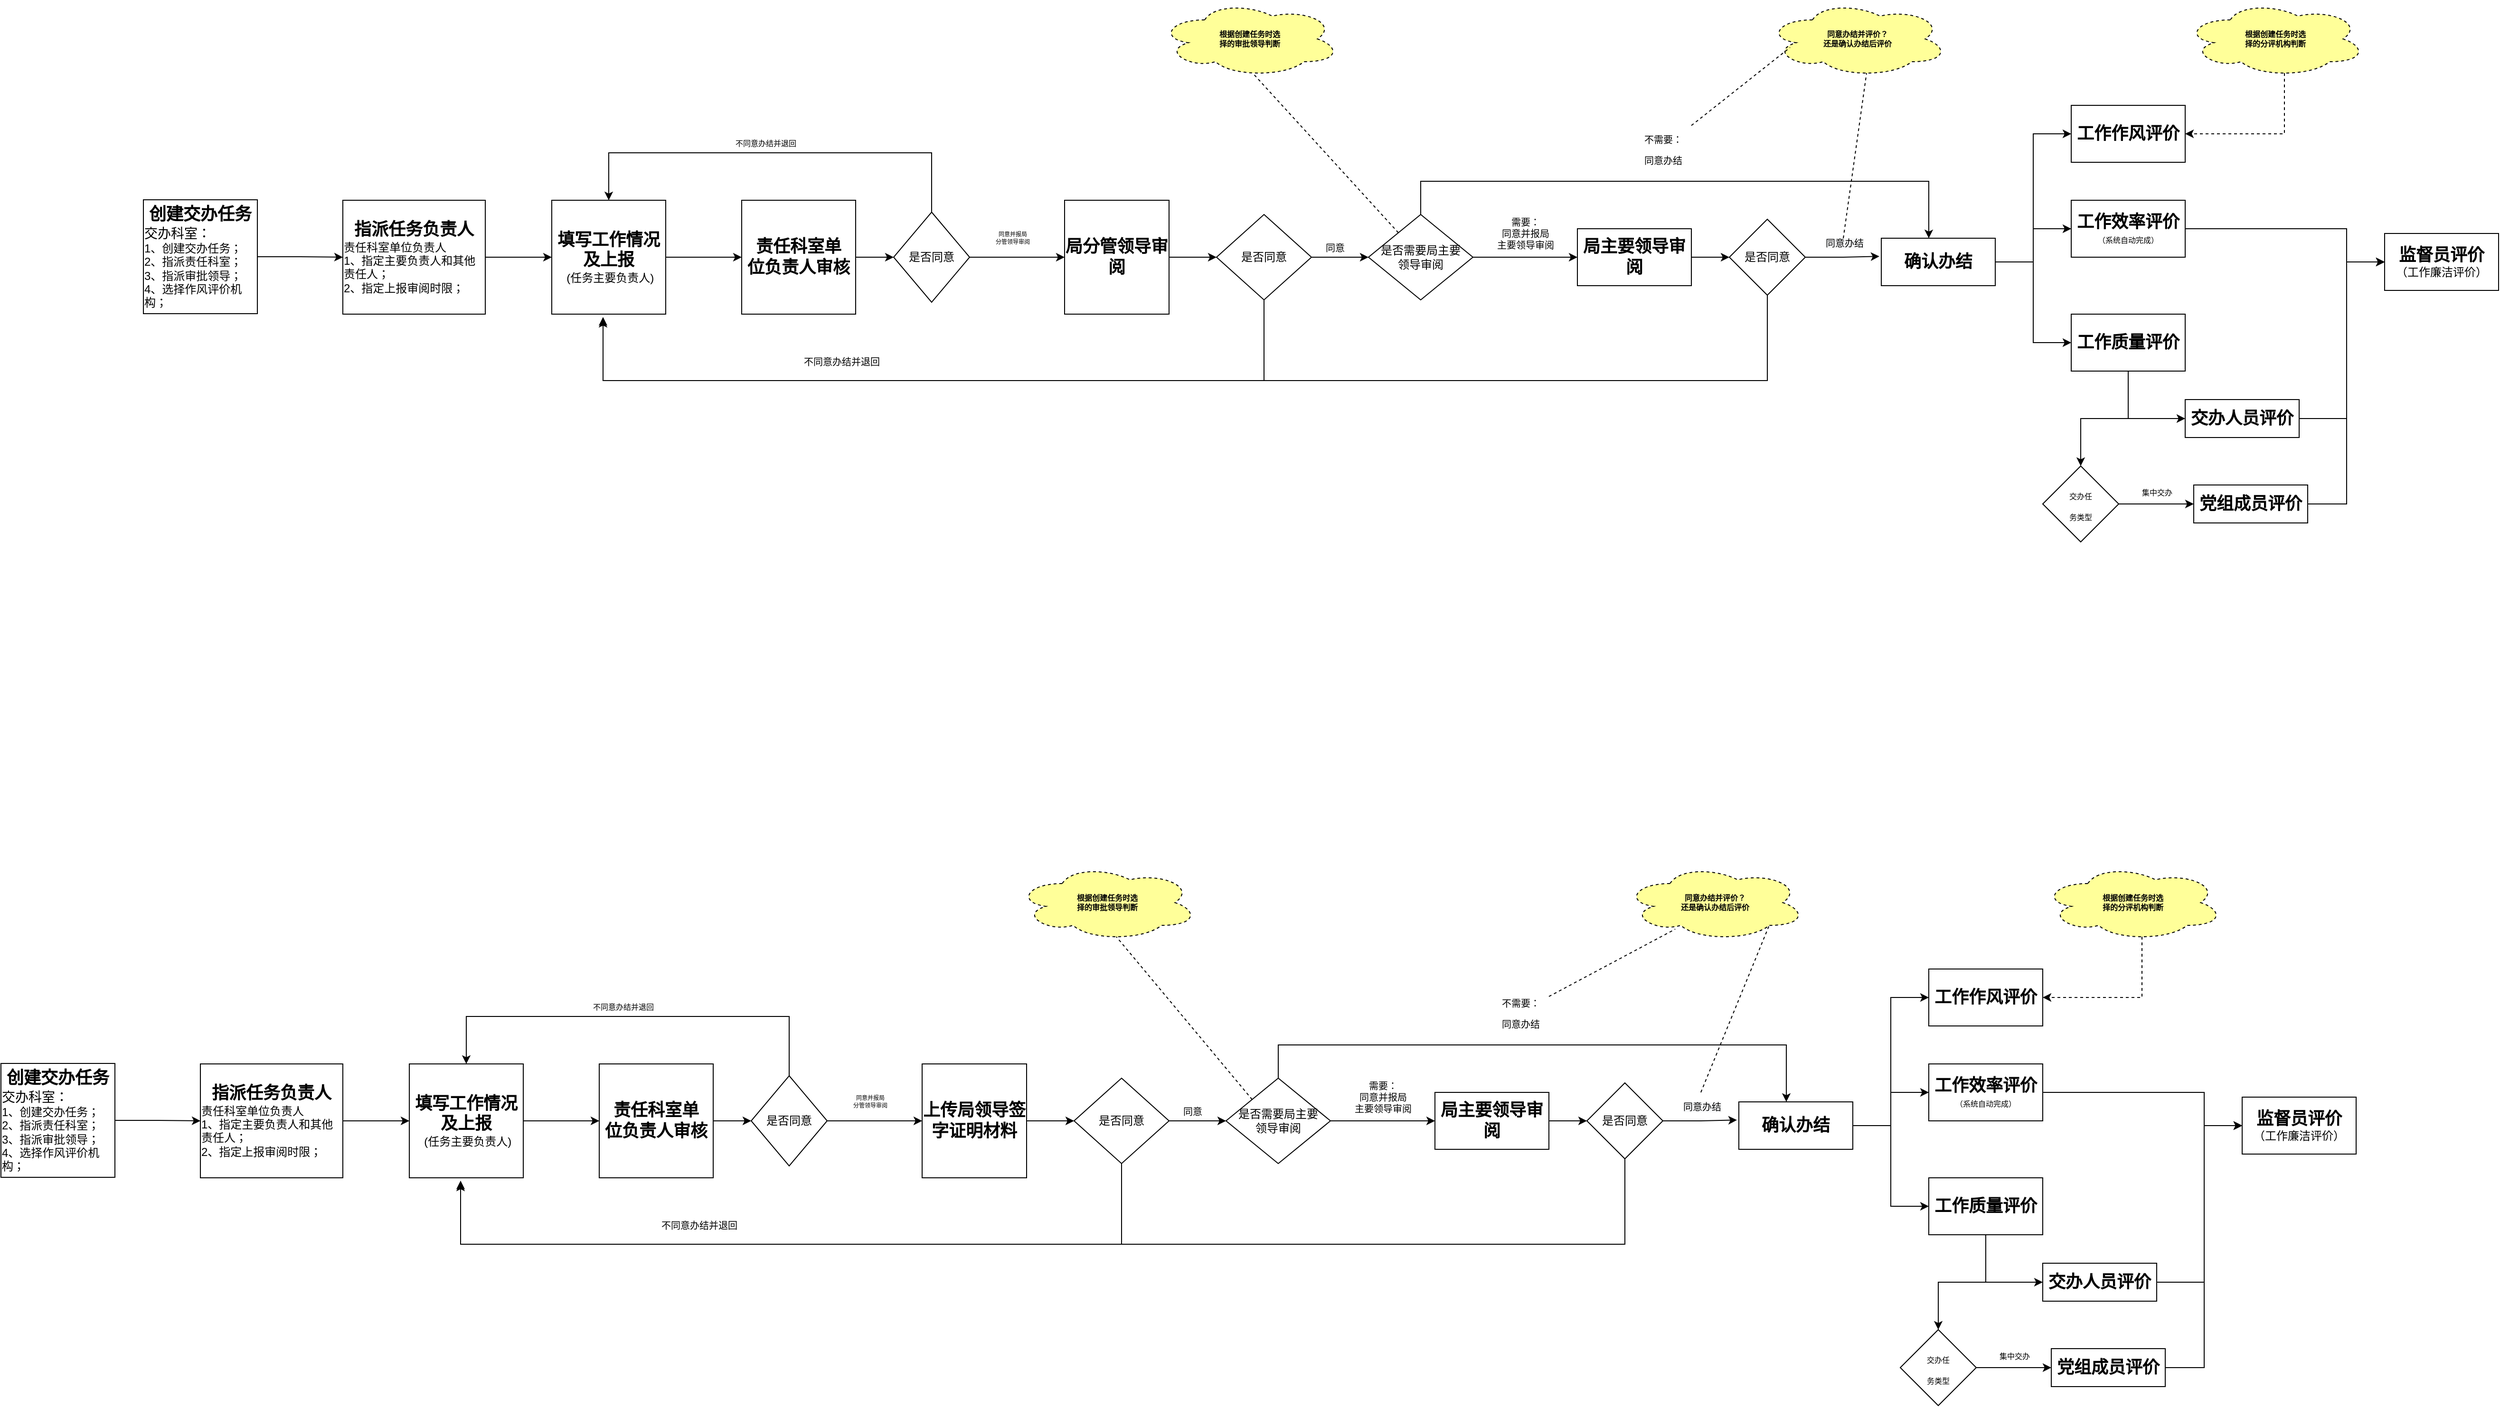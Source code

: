 <mxfile version="16.2.4" type="github">
  <diagram id="zva_Izvk_Pw7jRFiOZ6U" name="第 1 页">
    <mxGraphModel dx="2249" dy="794" grid="1" gridSize="10" guides="1" tooltips="1" connect="1" arrows="1" fold="1" page="1" pageScale="1" pageWidth="827" pageHeight="1169" math="0" shadow="0">
      <root>
        <mxCell id="0" />
        <mxCell id="1" parent="0" />
        <mxCell id="wEzHK_rQ6-qJ8AS3pq5E-3" value="" style="edgeStyle=orthogonalEdgeStyle;rounded=0;orthogonalLoop=1;jettySize=auto;html=1;" edge="1" parent="1" source="wEzHK_rQ6-qJ8AS3pq5E-1" target="wEzHK_rQ6-qJ8AS3pq5E-2">
          <mxGeometry relative="1" as="geometry" />
        </mxCell>
        <mxCell id="wEzHK_rQ6-qJ8AS3pq5E-1" value="&lt;span style=&quot;text-align: left&quot;&gt;&lt;b&gt;&lt;font style=&quot;font-size: 18px&quot;&gt;创建交办任务&lt;/font&gt;&lt;/b&gt;&lt;br&gt;&lt;div style=&quot;text-align: left&quot;&gt;&lt;span style=&quot;font-size: 14px ; text-align: center&quot;&gt;交办科室：&lt;/span&gt;&lt;/div&gt;&lt;/span&gt;&lt;div style=&quot;text-align: left&quot;&gt;&lt;span&gt;1、创建交办任务；&lt;/span&gt;&lt;/div&gt;&lt;div style=&quot;text-align: left&quot;&gt;&lt;span&gt;2、指派责任科室；&lt;/span&gt;&lt;/div&gt;&lt;div style=&quot;text-align: left&quot;&gt;&lt;span&gt;3、指派审批领导；&lt;/span&gt;&lt;/div&gt;&lt;div style=&quot;text-align: left&quot;&gt;&lt;span&gt;4、选择作风评价机构；&lt;/span&gt;&lt;/div&gt;" style="rounded=0;whiteSpace=wrap;html=1;" vertex="1" parent="1">
          <mxGeometry x="-90" y="279.5" width="120" height="120" as="geometry" />
        </mxCell>
        <mxCell id="wEzHK_rQ6-qJ8AS3pq5E-7" value="" style="edgeStyle=orthogonalEdgeStyle;rounded=0;orthogonalLoop=1;jettySize=auto;html=1;fontSize=14;" edge="1" parent="1" source="wEzHK_rQ6-qJ8AS3pq5E-2" target="wEzHK_rQ6-qJ8AS3pq5E-6">
          <mxGeometry relative="1" as="geometry" />
        </mxCell>
        <mxCell id="wEzHK_rQ6-qJ8AS3pq5E-2" value="&lt;b&gt;&lt;font style=&quot;font-size: 18px&quot;&gt;指派任务负责人&lt;/font&gt;&lt;/b&gt;&lt;br&gt;&lt;div style=&quot;text-align: left&quot;&gt;责任科室单位负责人&lt;/div&gt;&lt;div style=&quot;text-align: left&quot;&gt;&lt;span&gt;1、指定主要负责人和其他责任人；&lt;/span&gt;&lt;/div&gt;&lt;div style=&quot;text-align: left&quot;&gt;&lt;span&gt;2、指定上报审阅时限；&lt;/span&gt;&lt;/div&gt;" style="rounded=0;whiteSpace=wrap;html=1;" vertex="1" parent="1">
          <mxGeometry x="120" y="280" width="150" height="120" as="geometry" />
        </mxCell>
        <mxCell id="wEzHK_rQ6-qJ8AS3pq5E-86" value="" style="edgeStyle=orthogonalEdgeStyle;rounded=0;orthogonalLoop=1;jettySize=auto;html=1;fontSize=18;" edge="1" parent="1" source="wEzHK_rQ6-qJ8AS3pq5E-6" target="wEzHK_rQ6-qJ8AS3pq5E-85">
          <mxGeometry relative="1" as="geometry" />
        </mxCell>
        <mxCell id="wEzHK_rQ6-qJ8AS3pq5E-6" value="&lt;font&gt;&lt;span style=&quot;font-size: 18px&quot;&gt;&lt;b&gt;填写工作情况及上报&lt;/b&gt;&lt;/span&gt;&lt;br&gt;&lt;div&gt;&lt;span&gt;&amp;nbsp;(任务主要负责人)&lt;/span&gt;&lt;br&gt;&lt;/div&gt;&lt;/font&gt;" style="whiteSpace=wrap;html=1;rounded=0;" vertex="1" parent="1">
          <mxGeometry x="340" y="280" width="120" height="120" as="geometry" />
        </mxCell>
        <mxCell id="wEzHK_rQ6-qJ8AS3pq5E-18" style="edgeStyle=orthogonalEdgeStyle;rounded=0;orthogonalLoop=1;jettySize=auto;html=1;entryX=0.5;entryY=0;entryDx=0;entryDy=0;fontSize=8;" edge="1" parent="1" source="wEzHK_rQ6-qJ8AS3pq5E-16" target="wEzHK_rQ6-qJ8AS3pq5E-6">
          <mxGeometry relative="1" as="geometry">
            <Array as="points">
              <mxPoint x="740" y="230" />
              <mxPoint x="400" y="230" />
            </Array>
          </mxGeometry>
        </mxCell>
        <mxCell id="wEzHK_rQ6-qJ8AS3pq5E-19" value="不同意办结并退回" style="edgeLabel;html=1;align=center;verticalAlign=middle;resizable=0;points=[];fontSize=8;" vertex="1" connectable="0" parent="wEzHK_rQ6-qJ8AS3pq5E-18">
          <mxGeometry x="-0.08" y="-3" relative="1" as="geometry">
            <mxPoint x="-30" y="-7" as="offset" />
          </mxGeometry>
        </mxCell>
        <mxCell id="wEzHK_rQ6-qJ8AS3pq5E-21" value="" style="edgeStyle=orthogonalEdgeStyle;rounded=0;orthogonalLoop=1;jettySize=auto;html=1;fontSize=8;" edge="1" parent="1" source="wEzHK_rQ6-qJ8AS3pq5E-16" target="wEzHK_rQ6-qJ8AS3pq5E-20">
          <mxGeometry relative="1" as="geometry" />
        </mxCell>
        <mxCell id="wEzHK_rQ6-qJ8AS3pq5E-16" value="是否同意" style="rhombus;whiteSpace=wrap;html=1;rounded=0;" vertex="1" parent="1">
          <mxGeometry x="700" y="292.5" width="80" height="95" as="geometry" />
        </mxCell>
        <mxCell id="wEzHK_rQ6-qJ8AS3pq5E-26" value="" style="edgeStyle=orthogonalEdgeStyle;rounded=0;orthogonalLoop=1;jettySize=auto;html=1;fontSize=18;" edge="1" parent="1" source="wEzHK_rQ6-qJ8AS3pq5E-20" target="wEzHK_rQ6-qJ8AS3pq5E-25">
          <mxGeometry relative="1" as="geometry" />
        </mxCell>
        <mxCell id="wEzHK_rQ6-qJ8AS3pq5E-20" value="&lt;font style=&quot;font-size: 18px&quot;&gt;&lt;b&gt;局分管领导审阅&lt;/b&gt;&lt;/font&gt;" style="whiteSpace=wrap;html=1;rounded=0;" vertex="1" parent="1">
          <mxGeometry x="880" y="280" width="110" height="120" as="geometry" />
        </mxCell>
        <mxCell id="wEzHK_rQ6-qJ8AS3pq5E-23" value="同意并报局&lt;br&gt;分管领导审阅" style="text;html=1;align=center;verticalAlign=middle;resizable=0;points=[];autosize=1;strokeColor=none;fillColor=none;fontSize=6;" vertex="1" parent="1">
          <mxGeometry x="780" y="310" width="90" height="20" as="geometry" />
        </mxCell>
        <mxCell id="wEzHK_rQ6-qJ8AS3pq5E-28" value="" style="edgeStyle=orthogonalEdgeStyle;rounded=0;orthogonalLoop=1;jettySize=auto;html=1;fontSize=18;" edge="1" parent="1" source="wEzHK_rQ6-qJ8AS3pq5E-25" target="wEzHK_rQ6-qJ8AS3pq5E-27">
          <mxGeometry relative="1" as="geometry" />
        </mxCell>
        <mxCell id="wEzHK_rQ6-qJ8AS3pq5E-31" style="edgeStyle=orthogonalEdgeStyle;rounded=0;orthogonalLoop=1;jettySize=auto;html=1;entryX=0.45;entryY=1.025;entryDx=0;entryDy=0;entryPerimeter=0;fontSize=18;" edge="1" parent="1" source="wEzHK_rQ6-qJ8AS3pq5E-25" target="wEzHK_rQ6-qJ8AS3pq5E-6">
          <mxGeometry relative="1" as="geometry">
            <Array as="points">
              <mxPoint x="1090" y="470" />
              <mxPoint x="394" y="470" />
            </Array>
          </mxGeometry>
        </mxCell>
        <mxCell id="wEzHK_rQ6-qJ8AS3pq5E-25" value="是否同意" style="rhombus;whiteSpace=wrap;html=1;rounded=0;" vertex="1" parent="1">
          <mxGeometry x="1040" y="295" width="100" height="90" as="geometry" />
        </mxCell>
        <mxCell id="wEzHK_rQ6-qJ8AS3pq5E-30" value="" style="edgeStyle=orthogonalEdgeStyle;rounded=0;orthogonalLoop=1;jettySize=auto;html=1;fontSize=18;" edge="1" parent="1" source="wEzHK_rQ6-qJ8AS3pq5E-27" target="wEzHK_rQ6-qJ8AS3pq5E-29">
          <mxGeometry relative="1" as="geometry" />
        </mxCell>
        <mxCell id="wEzHK_rQ6-qJ8AS3pq5E-38" value="" style="edgeStyle=orthogonalEdgeStyle;rounded=0;orthogonalLoop=1;jettySize=auto;html=1;fontSize=10;" edge="1" parent="1" source="wEzHK_rQ6-qJ8AS3pq5E-27" target="wEzHK_rQ6-qJ8AS3pq5E-37">
          <mxGeometry relative="1" as="geometry">
            <Array as="points">
              <mxPoint x="1255" y="260" />
              <mxPoint x="1790" y="260" />
            </Array>
          </mxGeometry>
        </mxCell>
        <mxCell id="wEzHK_rQ6-qJ8AS3pq5E-27" value="是否需要局主要&lt;br&gt;领导审阅" style="rhombus;whiteSpace=wrap;html=1;rounded=0;" vertex="1" parent="1">
          <mxGeometry x="1200" y="295" width="110" height="90" as="geometry" />
        </mxCell>
        <mxCell id="wEzHK_rQ6-qJ8AS3pq5E-41" value="" style="edgeStyle=orthogonalEdgeStyle;rounded=0;orthogonalLoop=1;jettySize=auto;html=1;fontSize=10;" edge="1" parent="1" source="wEzHK_rQ6-qJ8AS3pq5E-29" target="wEzHK_rQ6-qJ8AS3pq5E-40">
          <mxGeometry relative="1" as="geometry" />
        </mxCell>
        <mxCell id="wEzHK_rQ6-qJ8AS3pq5E-29" value="&lt;b style=&quot;font-size: 18px&quot;&gt;局主要领导审阅&lt;/b&gt;" style="whiteSpace=wrap;html=1;rounded=0;" vertex="1" parent="1">
          <mxGeometry x="1420" y="310" width="120" height="60" as="geometry" />
        </mxCell>
        <mxCell id="wEzHK_rQ6-qJ8AS3pq5E-33" value="不同意办结并退回" style="text;html=1;align=center;verticalAlign=middle;resizable=0;points=[];autosize=1;strokeColor=none;fillColor=none;fontSize=10;" vertex="1" parent="1">
          <mxGeometry x="590" y="440" width="110" height="20" as="geometry" />
        </mxCell>
        <mxCell id="wEzHK_rQ6-qJ8AS3pq5E-34" value="同意" style="text;html=1;strokeColor=none;fillColor=none;align=center;verticalAlign=middle;whiteSpace=wrap;rounded=0;fontSize=10;" vertex="1" parent="1">
          <mxGeometry x="1135" y="315" width="60" height="30" as="geometry" />
        </mxCell>
        <mxCell id="wEzHK_rQ6-qJ8AS3pq5E-36" value="需要：&lt;br&gt;同意并报局&lt;br&gt;主要领导审阅" style="text;html=1;align=center;verticalAlign=middle;resizable=0;points=[];autosize=1;strokeColor=none;fillColor=none;fontSize=10;" vertex="1" parent="1">
          <mxGeometry x="1320" y="295" width="90" height="40" as="geometry" />
        </mxCell>
        <mxCell id="wEzHK_rQ6-qJ8AS3pq5E-63" value="" style="edgeStyle=orthogonalEdgeStyle;rounded=0;orthogonalLoop=1;jettySize=auto;html=1;fontSize=8;exitX=1;exitY=0.5;exitDx=0;exitDy=0;" edge="1" parent="1" source="wEzHK_rQ6-qJ8AS3pq5E-37" target="wEzHK_rQ6-qJ8AS3pq5E-62">
          <mxGeometry relative="1" as="geometry">
            <Array as="points">
              <mxPoint x="1900" y="345" />
              <mxPoint x="1900" y="430" />
            </Array>
          </mxGeometry>
        </mxCell>
        <mxCell id="wEzHK_rQ6-qJ8AS3pq5E-67" value="" style="edgeStyle=orthogonalEdgeStyle;rounded=0;orthogonalLoop=1;jettySize=auto;html=1;fontSize=18;startArrow=none;exitX=1;exitY=0.5;exitDx=0;exitDy=0;" edge="1" parent="1" source="wEzHK_rQ6-qJ8AS3pq5E-37" target="wEzHK_rQ6-qJ8AS3pq5E-66">
          <mxGeometry relative="1" as="geometry">
            <mxPoint x="1900" y="310" as="sourcePoint" />
            <Array as="points">
              <mxPoint x="1900" y="345" />
              <mxPoint x="1900" y="210" />
            </Array>
          </mxGeometry>
        </mxCell>
        <mxCell id="wEzHK_rQ6-qJ8AS3pq5E-69" style="edgeStyle=orthogonalEdgeStyle;rounded=0;orthogonalLoop=1;jettySize=auto;html=1;entryX=0;entryY=0.5;entryDx=0;entryDy=0;fontSize=18;" edge="1" parent="1" source="wEzHK_rQ6-qJ8AS3pq5E-37" target="wEzHK_rQ6-qJ8AS3pq5E-68">
          <mxGeometry relative="1" as="geometry" />
        </mxCell>
        <mxCell id="wEzHK_rQ6-qJ8AS3pq5E-37" value="&lt;b&gt;&lt;font style=&quot;font-size: 18px&quot;&gt;确认办结&lt;/font&gt;&lt;/b&gt;" style="whiteSpace=wrap;html=1;rounded=0;" vertex="1" parent="1">
          <mxGeometry x="1740" y="320" width="120" height="50" as="geometry" />
        </mxCell>
        <mxCell id="wEzHK_rQ6-qJ8AS3pq5E-39" value="&lt;font style=&quot;font-size: 10px&quot;&gt;不需要：&lt;br&gt;同意办结&lt;/font&gt;" style="text;html=1;align=center;verticalAlign=middle;resizable=0;points=[];autosize=1;strokeColor=none;fillColor=none;fontSize=18;" vertex="1" parent="1">
          <mxGeometry x="1480" y="200" width="60" height="50" as="geometry" />
        </mxCell>
        <mxCell id="wEzHK_rQ6-qJ8AS3pq5E-42" style="edgeStyle=orthogonalEdgeStyle;rounded=0;orthogonalLoop=1;jettySize=auto;html=1;entryX=-0.017;entryY=0.383;entryDx=0;entryDy=0;fontSize=10;entryPerimeter=0;" edge="1" parent="1" source="wEzHK_rQ6-qJ8AS3pq5E-40" target="wEzHK_rQ6-qJ8AS3pq5E-37">
          <mxGeometry relative="1" as="geometry" />
        </mxCell>
        <mxCell id="wEzHK_rQ6-qJ8AS3pq5E-43" value="&lt;span style=&quot;background-color: rgb(248 , 249 , 250)&quot;&gt;同意办结&lt;/span&gt;" style="edgeLabel;html=1;align=center;verticalAlign=middle;resizable=0;points=[];fontSize=10;" vertex="1" connectable="0" parent="wEzHK_rQ6-qJ8AS3pq5E-42">
          <mxGeometry x="-0.126" y="1" relative="1" as="geometry">
            <mxPoint x="6" y="-14" as="offset" />
          </mxGeometry>
        </mxCell>
        <mxCell id="wEzHK_rQ6-qJ8AS3pq5E-44" style="edgeStyle=orthogonalEdgeStyle;rounded=0;orthogonalLoop=1;jettySize=auto;html=1;entryX=0.45;entryY=1.042;entryDx=0;entryDy=0;entryPerimeter=0;fontSize=10;exitX=0.5;exitY=1;exitDx=0;exitDy=0;" edge="1" parent="1" source="wEzHK_rQ6-qJ8AS3pq5E-40" target="wEzHK_rQ6-qJ8AS3pq5E-6">
          <mxGeometry relative="1" as="geometry">
            <Array as="points">
              <mxPoint x="1620" y="470" />
              <mxPoint x="394" y="470" />
            </Array>
          </mxGeometry>
        </mxCell>
        <mxCell id="wEzHK_rQ6-qJ8AS3pq5E-40" value="是否同意" style="rhombus;whiteSpace=wrap;html=1;rounded=0;" vertex="1" parent="1">
          <mxGeometry x="1580" y="300" width="80" height="80" as="geometry" />
        </mxCell>
        <mxCell id="wEzHK_rQ6-qJ8AS3pq5E-76" style="edgeStyle=orthogonalEdgeStyle;rounded=0;orthogonalLoop=1;jettySize=auto;html=1;entryX=0;entryY=0.5;entryDx=0;entryDy=0;fontSize=18;" edge="1" parent="1" source="wEzHK_rQ6-qJ8AS3pq5E-51" target="wEzHK_rQ6-qJ8AS3pq5E-73">
          <mxGeometry relative="1" as="geometry">
            <Array as="points">
              <mxPoint x="2230" y="510" />
              <mxPoint x="2230" y="345" />
            </Array>
          </mxGeometry>
        </mxCell>
        <mxCell id="wEzHK_rQ6-qJ8AS3pq5E-51" value="&lt;b&gt;&lt;font style=&quot;font-size: 18px&quot;&gt;交办人员评价&lt;/font&gt;&lt;/b&gt;" style="whiteSpace=wrap;html=1;rounded=0;" vertex="1" parent="1">
          <mxGeometry x="2060" y="490" width="120" height="40" as="geometry" />
        </mxCell>
        <mxCell id="wEzHK_rQ6-qJ8AS3pq5E-56" value="" style="edgeStyle=orthogonalEdgeStyle;rounded=0;orthogonalLoop=1;jettySize=auto;html=1;fontSize=8;" edge="1" parent="1" source="wEzHK_rQ6-qJ8AS3pq5E-53" target="wEzHK_rQ6-qJ8AS3pq5E-55">
          <mxGeometry relative="1" as="geometry" />
        </mxCell>
        <mxCell id="wEzHK_rQ6-qJ8AS3pq5E-53" value="&lt;font style=&quot;font-size: 8px&quot;&gt;交办任&lt;br&gt;务类型&lt;/font&gt;" style="rhombus;whiteSpace=wrap;html=1;fontSize=18;" vertex="1" parent="1">
          <mxGeometry x="1910" y="560" width="80" height="80" as="geometry" />
        </mxCell>
        <mxCell id="wEzHK_rQ6-qJ8AS3pq5E-77" style="edgeStyle=orthogonalEdgeStyle;rounded=0;orthogonalLoop=1;jettySize=auto;html=1;entryX=0;entryY=0.5;entryDx=0;entryDy=0;fontSize=18;" edge="1" parent="1" source="wEzHK_rQ6-qJ8AS3pq5E-55" target="wEzHK_rQ6-qJ8AS3pq5E-73">
          <mxGeometry relative="1" as="geometry">
            <Array as="points">
              <mxPoint x="2230" y="600" />
              <mxPoint x="2230" y="345" />
            </Array>
          </mxGeometry>
        </mxCell>
        <mxCell id="wEzHK_rQ6-qJ8AS3pq5E-55" value="&lt;b&gt;&lt;font style=&quot;font-size: 18px&quot;&gt;党组成员评价&lt;/font&gt;&lt;/b&gt;" style="whiteSpace=wrap;html=1;fontSize=18;" vertex="1" parent="1">
          <mxGeometry x="2069" y="580" width="120" height="40" as="geometry" />
        </mxCell>
        <mxCell id="wEzHK_rQ6-qJ8AS3pq5E-57" value="&lt;font style=&quot;font-size: 8px&quot;&gt;集中交办&lt;/font&gt;" style="text;html=1;align=center;verticalAlign=middle;resizable=0;points=[];autosize=1;strokeColor=none;fillColor=none;fontSize=18;" vertex="1" parent="1">
          <mxGeometry x="2000" y="570" width="60" height="30" as="geometry" />
        </mxCell>
        <mxCell id="wEzHK_rQ6-qJ8AS3pq5E-59" value="&lt;b&gt;同意办结并评价？&lt;br&gt;还是确认办结后评价&lt;/b&gt;" style="ellipse;shape=cloud;whiteSpace=wrap;html=1;fontSize=8;dashed=1;fillColor=#FFFF99;" vertex="1" parent="1">
          <mxGeometry x="1620" y="70" width="190" height="80" as="geometry" />
        </mxCell>
        <mxCell id="wEzHK_rQ6-qJ8AS3pq5E-64" style="edgeStyle=orthogonalEdgeStyle;rounded=0;orthogonalLoop=1;jettySize=auto;html=1;fontSize=18;" edge="1" parent="1" source="wEzHK_rQ6-qJ8AS3pq5E-62" target="wEzHK_rQ6-qJ8AS3pq5E-53">
          <mxGeometry relative="1" as="geometry" />
        </mxCell>
        <mxCell id="wEzHK_rQ6-qJ8AS3pq5E-72" style="edgeStyle=orthogonalEdgeStyle;rounded=0;orthogonalLoop=1;jettySize=auto;html=1;fontSize=8;" edge="1" parent="1" source="wEzHK_rQ6-qJ8AS3pq5E-62" target="wEzHK_rQ6-qJ8AS3pq5E-51">
          <mxGeometry relative="1" as="geometry">
            <Array as="points">
              <mxPoint x="2000" y="510" />
            </Array>
          </mxGeometry>
        </mxCell>
        <mxCell id="wEzHK_rQ6-qJ8AS3pq5E-62" value="&lt;font style=&quot;font-size: 18px&quot;&gt;&lt;b&gt;工作质量评价&lt;/b&gt;&lt;/font&gt;" style="whiteSpace=wrap;html=1;rounded=0;" vertex="1" parent="1">
          <mxGeometry x="1940" y="400" width="120" height="60" as="geometry" />
        </mxCell>
        <mxCell id="wEzHK_rQ6-qJ8AS3pq5E-66" value="&lt;font style=&quot;font-size: 18px&quot;&gt;&lt;b&gt;工作作风评价&lt;/b&gt;&lt;/font&gt;" style="whiteSpace=wrap;html=1;rounded=0;" vertex="1" parent="1">
          <mxGeometry x="1940" y="180" width="120" height="60" as="geometry" />
        </mxCell>
        <mxCell id="wEzHK_rQ6-qJ8AS3pq5E-74" value="" style="edgeStyle=orthogonalEdgeStyle;rounded=0;orthogonalLoop=1;jettySize=auto;html=1;fontSize=8;exitX=1;exitY=0.5;exitDx=0;exitDy=0;" edge="1" parent="1" source="wEzHK_rQ6-qJ8AS3pq5E-68" target="wEzHK_rQ6-qJ8AS3pq5E-73">
          <mxGeometry relative="1" as="geometry">
            <Array as="points">
              <mxPoint x="2230" y="310" />
              <mxPoint x="2230" y="345" />
            </Array>
          </mxGeometry>
        </mxCell>
        <mxCell id="wEzHK_rQ6-qJ8AS3pq5E-73" value="&lt;b&gt;&lt;font style=&quot;font-size: 18px&quot;&gt;监督员评价&lt;/font&gt;&lt;/b&gt;&lt;br&gt;（工作廉洁评价）" style="whiteSpace=wrap;html=1;rounded=0;" vertex="1" parent="1">
          <mxGeometry x="2270" y="315" width="120" height="60" as="geometry" />
        </mxCell>
        <mxCell id="wEzHK_rQ6-qJ8AS3pq5E-68" value="&lt;font&gt;&lt;span style=&quot;font-weight: bold ; font-size: 18px&quot;&gt;工作效率评价&lt;/span&gt;&lt;br&gt;&lt;font style=&quot;font-size: 8px&quot;&gt;（系统自动完成）&lt;/font&gt;&lt;br&gt;&lt;/font&gt;" style="whiteSpace=wrap;html=1;rounded=0;" vertex="1" parent="1">
          <mxGeometry x="1940" y="280" width="120" height="60" as="geometry" />
        </mxCell>
        <mxCell id="wEzHK_rQ6-qJ8AS3pq5E-78" value="" style="edgeStyle=orthogonalEdgeStyle;rounded=0;orthogonalLoop=1;jettySize=auto;html=1;fontSize=18;endArrow=none;" edge="1" parent="1" source="wEzHK_rQ6-qJ8AS3pq5E-37" target="wEzHK_rQ6-qJ8AS3pq5E-68">
          <mxGeometry relative="1" as="geometry">
            <mxPoint x="1860" y="345" as="sourcePoint" />
            <mxPoint x="2000" y="210" as="targetPoint" />
          </mxGeometry>
        </mxCell>
        <mxCell id="wEzHK_rQ6-qJ8AS3pq5E-87" style="edgeStyle=orthogonalEdgeStyle;rounded=0;orthogonalLoop=1;jettySize=auto;html=1;fontSize=18;" edge="1" parent="1" source="wEzHK_rQ6-qJ8AS3pq5E-85" target="wEzHK_rQ6-qJ8AS3pq5E-16">
          <mxGeometry relative="1" as="geometry" />
        </mxCell>
        <mxCell id="wEzHK_rQ6-qJ8AS3pq5E-85" value="&lt;font style=&quot;font-size: 18px&quot;&gt;&lt;b&gt;&lt;span style=&quot;background-color: rgb(255 , 255 , 255)&quot;&gt;责任科室单&lt;/span&gt;&lt;br style=&quot;background-color: rgb(255 , 255 , 255)&quot;&gt;&lt;span style=&quot;background-color: rgb(255 , 255 , 255)&quot;&gt;位负责人审核&lt;/span&gt;&lt;/b&gt;&lt;/font&gt;" style="whiteSpace=wrap;html=1;rounded=0;align=center;" vertex="1" parent="1">
          <mxGeometry x="540" y="280" width="120" height="120" as="geometry" />
        </mxCell>
        <mxCell id="wEzHK_rQ6-qJ8AS3pq5E-88" value="&lt;b&gt;根据&lt;/b&gt;&lt;b&gt;创建任务时选&lt;br&gt;择的审批领导判断&lt;/b&gt;" style="ellipse;shape=cloud;whiteSpace=wrap;html=1;fontSize=8;dashed=1;fillColor=#FFFF99;" vertex="1" parent="1">
          <mxGeometry x="980" y="70" width="190" height="80" as="geometry" />
        </mxCell>
        <mxCell id="wEzHK_rQ6-qJ8AS3pq5E-90" value="&lt;b&gt;根据&lt;/b&gt;&lt;b&gt;创建任务时选&lt;br&gt;择的分评机构判断&lt;/b&gt;" style="ellipse;shape=cloud;whiteSpace=wrap;html=1;fontSize=8;dashed=1;fillColor=#FFFF99;" vertex="1" parent="1">
          <mxGeometry x="2060" y="70" width="190" height="80" as="geometry" />
        </mxCell>
        <mxCell id="wEzHK_rQ6-qJ8AS3pq5E-91" style="edgeStyle=orthogonalEdgeStyle;rounded=0;orthogonalLoop=1;jettySize=auto;html=1;fontSize=8;dashed=1;entryX=1;entryY=0.5;entryDx=0;entryDy=0;exitX=0.55;exitY=0.95;exitDx=0;exitDy=0;exitPerimeter=0;" edge="1" parent="1" source="wEzHK_rQ6-qJ8AS3pq5E-90" target="wEzHK_rQ6-qJ8AS3pq5E-66">
          <mxGeometry relative="1" as="geometry">
            <mxPoint x="2150" y="190" as="sourcePoint" />
            <mxPoint x="2235" y="375" as="targetPoint" />
          </mxGeometry>
        </mxCell>
        <mxCell id="wEzHK_rQ6-qJ8AS3pq5E-92" value="" style="edgeStyle=orthogonalEdgeStyle;rounded=0;orthogonalLoop=1;jettySize=auto;html=1;" edge="1" parent="1" source="wEzHK_rQ6-qJ8AS3pq5E-93" target="wEzHK_rQ6-qJ8AS3pq5E-95">
          <mxGeometry relative="1" as="geometry" />
        </mxCell>
        <mxCell id="wEzHK_rQ6-qJ8AS3pq5E-93" value="&lt;span style=&quot;text-align: left&quot;&gt;&lt;b&gt;&lt;font style=&quot;font-size: 18px&quot;&gt;创建交办任务&lt;/font&gt;&lt;/b&gt;&lt;br&gt;&lt;div style=&quot;text-align: left&quot;&gt;&lt;span style=&quot;font-size: 14px ; text-align: center&quot;&gt;交办科室：&lt;/span&gt;&lt;/div&gt;&lt;/span&gt;&lt;div style=&quot;text-align: left&quot;&gt;&lt;span&gt;1、创建交办任务；&lt;/span&gt;&lt;/div&gt;&lt;div style=&quot;text-align: left&quot;&gt;&lt;span&gt;2、指派责任科室；&lt;/span&gt;&lt;/div&gt;&lt;div style=&quot;text-align: left&quot;&gt;&lt;span&gt;3、指派审批领导；&lt;/span&gt;&lt;/div&gt;&lt;div style=&quot;text-align: left&quot;&gt;&lt;span&gt;4、选择作风评价机构；&lt;/span&gt;&lt;/div&gt;" style="rounded=0;whiteSpace=wrap;html=1;" vertex="1" parent="1">
          <mxGeometry x="-240" y="1189.5" width="120" height="120" as="geometry" />
        </mxCell>
        <mxCell id="wEzHK_rQ6-qJ8AS3pq5E-94" value="" style="edgeStyle=orthogonalEdgeStyle;rounded=0;orthogonalLoop=1;jettySize=auto;html=1;fontSize=14;" edge="1" parent="1" source="wEzHK_rQ6-qJ8AS3pq5E-95" target="wEzHK_rQ6-qJ8AS3pq5E-97">
          <mxGeometry relative="1" as="geometry" />
        </mxCell>
        <mxCell id="wEzHK_rQ6-qJ8AS3pq5E-95" value="&lt;b&gt;&lt;font style=&quot;font-size: 18px&quot;&gt;指派任务负责人&lt;/font&gt;&lt;/b&gt;&lt;br&gt;&lt;div style=&quot;text-align: left&quot;&gt;责任科室单位负责人&lt;/div&gt;&lt;div style=&quot;text-align: left&quot;&gt;&lt;span&gt;1、指定主要负责人和其他责任人；&lt;/span&gt;&lt;/div&gt;&lt;div style=&quot;text-align: left&quot;&gt;&lt;span&gt;2、指定上报审阅时限；&lt;/span&gt;&lt;/div&gt;" style="rounded=0;whiteSpace=wrap;html=1;" vertex="1" parent="1">
          <mxGeometry x="-30" y="1190" width="150" height="120" as="geometry" />
        </mxCell>
        <mxCell id="wEzHK_rQ6-qJ8AS3pq5E-96" value="" style="edgeStyle=orthogonalEdgeStyle;rounded=0;orthogonalLoop=1;jettySize=auto;html=1;fontSize=18;" edge="1" parent="1" source="wEzHK_rQ6-qJ8AS3pq5E-97" target="wEzHK_rQ6-qJ8AS3pq5E-144">
          <mxGeometry relative="1" as="geometry" />
        </mxCell>
        <mxCell id="wEzHK_rQ6-qJ8AS3pq5E-97" value="&lt;font&gt;&lt;span style=&quot;font-size: 18px&quot;&gt;&lt;b&gt;填写工作情况及上报&lt;/b&gt;&lt;/span&gt;&lt;br&gt;&lt;div&gt;&lt;span&gt;&amp;nbsp;(任务主要负责人)&lt;/span&gt;&lt;br&gt;&lt;/div&gt;&lt;/font&gt;" style="whiteSpace=wrap;html=1;rounded=0;" vertex="1" parent="1">
          <mxGeometry x="190" y="1190" width="120" height="120" as="geometry" />
        </mxCell>
        <mxCell id="wEzHK_rQ6-qJ8AS3pq5E-98" style="edgeStyle=orthogonalEdgeStyle;rounded=0;orthogonalLoop=1;jettySize=auto;html=1;entryX=0.5;entryY=0;entryDx=0;entryDy=0;fontSize=8;" edge="1" parent="1" source="wEzHK_rQ6-qJ8AS3pq5E-101" target="wEzHK_rQ6-qJ8AS3pq5E-97">
          <mxGeometry relative="1" as="geometry">
            <Array as="points">
              <mxPoint x="590" y="1140" />
              <mxPoint x="250" y="1140" />
            </Array>
          </mxGeometry>
        </mxCell>
        <mxCell id="wEzHK_rQ6-qJ8AS3pq5E-99" value="不同意办结并退回" style="edgeLabel;html=1;align=center;verticalAlign=middle;resizable=0;points=[];fontSize=8;" vertex="1" connectable="0" parent="wEzHK_rQ6-qJ8AS3pq5E-98">
          <mxGeometry x="-0.08" y="-3" relative="1" as="geometry">
            <mxPoint x="-30" y="-7" as="offset" />
          </mxGeometry>
        </mxCell>
        <mxCell id="wEzHK_rQ6-qJ8AS3pq5E-100" value="" style="edgeStyle=orthogonalEdgeStyle;rounded=0;orthogonalLoop=1;jettySize=auto;html=1;fontSize=8;" edge="1" parent="1" source="wEzHK_rQ6-qJ8AS3pq5E-101" target="wEzHK_rQ6-qJ8AS3pq5E-103">
          <mxGeometry relative="1" as="geometry" />
        </mxCell>
        <mxCell id="wEzHK_rQ6-qJ8AS3pq5E-101" value="是否同意" style="rhombus;whiteSpace=wrap;html=1;rounded=0;" vertex="1" parent="1">
          <mxGeometry x="550" y="1202.5" width="80" height="95" as="geometry" />
        </mxCell>
        <mxCell id="wEzHK_rQ6-qJ8AS3pq5E-102" value="" style="edgeStyle=orthogonalEdgeStyle;rounded=0;orthogonalLoop=1;jettySize=auto;html=1;fontSize=18;" edge="1" parent="1" source="wEzHK_rQ6-qJ8AS3pq5E-103" target="wEzHK_rQ6-qJ8AS3pq5E-107">
          <mxGeometry relative="1" as="geometry" />
        </mxCell>
        <mxCell id="wEzHK_rQ6-qJ8AS3pq5E-103" value="&lt;font style=&quot;font-size: 18px&quot;&gt;&lt;b&gt;上传局领导签字证明材料&lt;/b&gt;&lt;/font&gt;" style="whiteSpace=wrap;html=1;rounded=0;" vertex="1" parent="1">
          <mxGeometry x="730" y="1190" width="110" height="120" as="geometry" />
        </mxCell>
        <mxCell id="wEzHK_rQ6-qJ8AS3pq5E-104" value="同意并报局&lt;br&gt;分管领导审阅" style="text;html=1;align=center;verticalAlign=middle;resizable=0;points=[];autosize=1;strokeColor=none;fillColor=none;fontSize=6;" vertex="1" parent="1">
          <mxGeometry x="630" y="1220" width="90" height="20" as="geometry" />
        </mxCell>
        <mxCell id="wEzHK_rQ6-qJ8AS3pq5E-105" value="" style="edgeStyle=orthogonalEdgeStyle;rounded=0;orthogonalLoop=1;jettySize=auto;html=1;fontSize=18;" edge="1" parent="1" source="wEzHK_rQ6-qJ8AS3pq5E-107" target="wEzHK_rQ6-qJ8AS3pq5E-110">
          <mxGeometry relative="1" as="geometry" />
        </mxCell>
        <mxCell id="wEzHK_rQ6-qJ8AS3pq5E-106" style="edgeStyle=orthogonalEdgeStyle;rounded=0;orthogonalLoop=1;jettySize=auto;html=1;entryX=0.45;entryY=1.025;entryDx=0;entryDy=0;entryPerimeter=0;fontSize=18;" edge="1" parent="1" source="wEzHK_rQ6-qJ8AS3pq5E-107" target="wEzHK_rQ6-qJ8AS3pq5E-97">
          <mxGeometry relative="1" as="geometry">
            <Array as="points">
              <mxPoint x="940" y="1380" />
              <mxPoint x="244" y="1380" />
            </Array>
          </mxGeometry>
        </mxCell>
        <mxCell id="wEzHK_rQ6-qJ8AS3pq5E-107" value="是否同意" style="rhombus;whiteSpace=wrap;html=1;rounded=0;" vertex="1" parent="1">
          <mxGeometry x="890" y="1205" width="100" height="90" as="geometry" />
        </mxCell>
        <mxCell id="wEzHK_rQ6-qJ8AS3pq5E-108" value="" style="edgeStyle=orthogonalEdgeStyle;rounded=0;orthogonalLoop=1;jettySize=auto;html=1;fontSize=18;" edge="1" parent="1" source="wEzHK_rQ6-qJ8AS3pq5E-110" target="wEzHK_rQ6-qJ8AS3pq5E-112">
          <mxGeometry relative="1" as="geometry" />
        </mxCell>
        <mxCell id="wEzHK_rQ6-qJ8AS3pq5E-109" value="" style="edgeStyle=orthogonalEdgeStyle;rounded=0;orthogonalLoop=1;jettySize=auto;html=1;fontSize=10;" edge="1" parent="1" source="wEzHK_rQ6-qJ8AS3pq5E-110" target="wEzHK_rQ6-qJ8AS3pq5E-119">
          <mxGeometry relative="1" as="geometry">
            <Array as="points">
              <mxPoint x="1105" y="1170" />
              <mxPoint x="1640" y="1170" />
            </Array>
          </mxGeometry>
        </mxCell>
        <mxCell id="wEzHK_rQ6-qJ8AS3pq5E-110" value="是否需要局主要&lt;br&gt;领导审阅" style="rhombus;whiteSpace=wrap;html=1;rounded=0;" vertex="1" parent="1">
          <mxGeometry x="1050" y="1205" width="110" height="90" as="geometry" />
        </mxCell>
        <mxCell id="wEzHK_rQ6-qJ8AS3pq5E-111" value="" style="edgeStyle=orthogonalEdgeStyle;rounded=0;orthogonalLoop=1;jettySize=auto;html=1;fontSize=10;" edge="1" parent="1" source="wEzHK_rQ6-qJ8AS3pq5E-112" target="wEzHK_rQ6-qJ8AS3pq5E-124">
          <mxGeometry relative="1" as="geometry" />
        </mxCell>
        <mxCell id="wEzHK_rQ6-qJ8AS3pq5E-112" value="&lt;b style=&quot;font-size: 18px&quot;&gt;局主要领导审阅&lt;/b&gt;" style="whiteSpace=wrap;html=1;rounded=0;" vertex="1" parent="1">
          <mxGeometry x="1270" y="1220" width="120" height="60" as="geometry" />
        </mxCell>
        <mxCell id="wEzHK_rQ6-qJ8AS3pq5E-113" value="不同意办结并退回" style="text;html=1;align=center;verticalAlign=middle;resizable=0;points=[];autosize=1;strokeColor=none;fillColor=none;fontSize=10;" vertex="1" parent="1">
          <mxGeometry x="440" y="1350" width="110" height="20" as="geometry" />
        </mxCell>
        <mxCell id="wEzHK_rQ6-qJ8AS3pq5E-114" value="同意" style="text;html=1;strokeColor=none;fillColor=none;align=center;verticalAlign=middle;whiteSpace=wrap;rounded=0;fontSize=10;" vertex="1" parent="1">
          <mxGeometry x="985" y="1225" width="60" height="30" as="geometry" />
        </mxCell>
        <mxCell id="wEzHK_rQ6-qJ8AS3pq5E-115" value="需要：&lt;br&gt;同意并报局&lt;br&gt;主要领导审阅" style="text;html=1;align=center;verticalAlign=middle;resizable=0;points=[];autosize=1;strokeColor=none;fillColor=none;fontSize=10;" vertex="1" parent="1">
          <mxGeometry x="1170" y="1205" width="90" height="40" as="geometry" />
        </mxCell>
        <mxCell id="wEzHK_rQ6-qJ8AS3pq5E-116" value="" style="edgeStyle=orthogonalEdgeStyle;rounded=0;orthogonalLoop=1;jettySize=auto;html=1;fontSize=8;exitX=1;exitY=0.5;exitDx=0;exitDy=0;" edge="1" parent="1" source="wEzHK_rQ6-qJ8AS3pq5E-119" target="wEzHK_rQ6-qJ8AS3pq5E-137">
          <mxGeometry relative="1" as="geometry">
            <Array as="points">
              <mxPoint x="1750" y="1255" />
              <mxPoint x="1750" y="1340" />
            </Array>
          </mxGeometry>
        </mxCell>
        <mxCell id="wEzHK_rQ6-qJ8AS3pq5E-117" value="" style="edgeStyle=orthogonalEdgeStyle;rounded=0;orthogonalLoop=1;jettySize=auto;html=1;fontSize=18;startArrow=none;exitX=1;exitY=0.5;exitDx=0;exitDy=0;" edge="1" parent="1" source="wEzHK_rQ6-qJ8AS3pq5E-119" target="wEzHK_rQ6-qJ8AS3pq5E-138">
          <mxGeometry relative="1" as="geometry">
            <mxPoint x="1750" y="1220" as="sourcePoint" />
            <Array as="points">
              <mxPoint x="1750" y="1255" />
              <mxPoint x="1750" y="1120" />
            </Array>
          </mxGeometry>
        </mxCell>
        <mxCell id="wEzHK_rQ6-qJ8AS3pq5E-118" style="edgeStyle=orthogonalEdgeStyle;rounded=0;orthogonalLoop=1;jettySize=auto;html=1;entryX=0;entryY=0.5;entryDx=0;entryDy=0;fontSize=18;" edge="1" parent="1" source="wEzHK_rQ6-qJ8AS3pq5E-119" target="wEzHK_rQ6-qJ8AS3pq5E-141">
          <mxGeometry relative="1" as="geometry" />
        </mxCell>
        <mxCell id="wEzHK_rQ6-qJ8AS3pq5E-119" value="&lt;b&gt;&lt;font style=&quot;font-size: 18px&quot;&gt;确认办结&lt;/font&gt;&lt;/b&gt;" style="whiteSpace=wrap;html=1;rounded=0;" vertex="1" parent="1">
          <mxGeometry x="1590" y="1230" width="120" height="50" as="geometry" />
        </mxCell>
        <mxCell id="wEzHK_rQ6-qJ8AS3pq5E-120" value="&lt;font style=&quot;font-size: 10px&quot;&gt;不需要：&lt;br&gt;同意办结&lt;/font&gt;" style="text;html=1;align=center;verticalAlign=middle;resizable=0;points=[];autosize=1;strokeColor=none;fillColor=none;fontSize=18;" vertex="1" parent="1">
          <mxGeometry x="1330" y="1110" width="60" height="50" as="geometry" />
        </mxCell>
        <mxCell id="wEzHK_rQ6-qJ8AS3pq5E-121" style="edgeStyle=orthogonalEdgeStyle;rounded=0;orthogonalLoop=1;jettySize=auto;html=1;entryX=-0.017;entryY=0.383;entryDx=0;entryDy=0;fontSize=10;entryPerimeter=0;" edge="1" parent="1" source="wEzHK_rQ6-qJ8AS3pq5E-124" target="wEzHK_rQ6-qJ8AS3pq5E-119">
          <mxGeometry relative="1" as="geometry" />
        </mxCell>
        <mxCell id="wEzHK_rQ6-qJ8AS3pq5E-122" value="&lt;span style=&quot;background-color: rgb(248 , 249 , 250)&quot;&gt;同意办结&lt;/span&gt;" style="edgeLabel;html=1;align=center;verticalAlign=middle;resizable=0;points=[];fontSize=10;" vertex="1" connectable="0" parent="wEzHK_rQ6-qJ8AS3pq5E-121">
          <mxGeometry x="-0.126" y="1" relative="1" as="geometry">
            <mxPoint x="6" y="-14" as="offset" />
          </mxGeometry>
        </mxCell>
        <mxCell id="wEzHK_rQ6-qJ8AS3pq5E-123" style="edgeStyle=orthogonalEdgeStyle;rounded=0;orthogonalLoop=1;jettySize=auto;html=1;entryX=0.45;entryY=1.042;entryDx=0;entryDy=0;entryPerimeter=0;fontSize=10;exitX=0.5;exitY=1;exitDx=0;exitDy=0;" edge="1" parent="1" source="wEzHK_rQ6-qJ8AS3pq5E-124" target="wEzHK_rQ6-qJ8AS3pq5E-97">
          <mxGeometry relative="1" as="geometry">
            <Array as="points">
              <mxPoint x="1470" y="1380" />
              <mxPoint x="244" y="1380" />
            </Array>
          </mxGeometry>
        </mxCell>
        <mxCell id="wEzHK_rQ6-qJ8AS3pq5E-124" value="是否同意" style="rhombus;whiteSpace=wrap;html=1;rounded=0;" vertex="1" parent="1">
          <mxGeometry x="1430" y="1210" width="80" height="80" as="geometry" />
        </mxCell>
        <mxCell id="wEzHK_rQ6-qJ8AS3pq5E-125" style="edgeStyle=orthogonalEdgeStyle;rounded=0;orthogonalLoop=1;jettySize=auto;html=1;entryX=0;entryY=0.5;entryDx=0;entryDy=0;fontSize=18;" edge="1" parent="1" source="wEzHK_rQ6-qJ8AS3pq5E-126" target="wEzHK_rQ6-qJ8AS3pq5E-140">
          <mxGeometry relative="1" as="geometry">
            <Array as="points">
              <mxPoint x="2080" y="1420" />
              <mxPoint x="2080" y="1255" />
            </Array>
          </mxGeometry>
        </mxCell>
        <mxCell id="wEzHK_rQ6-qJ8AS3pq5E-126" value="&lt;b&gt;&lt;font style=&quot;font-size: 18px&quot;&gt;交办人员评价&lt;/font&gt;&lt;/b&gt;" style="whiteSpace=wrap;html=1;rounded=0;" vertex="1" parent="1">
          <mxGeometry x="1910" y="1400" width="120" height="40" as="geometry" />
        </mxCell>
        <mxCell id="wEzHK_rQ6-qJ8AS3pq5E-127" value="" style="edgeStyle=orthogonalEdgeStyle;rounded=0;orthogonalLoop=1;jettySize=auto;html=1;fontSize=8;" edge="1" parent="1" source="wEzHK_rQ6-qJ8AS3pq5E-128" target="wEzHK_rQ6-qJ8AS3pq5E-130">
          <mxGeometry relative="1" as="geometry" />
        </mxCell>
        <mxCell id="wEzHK_rQ6-qJ8AS3pq5E-128" value="&lt;font style=&quot;font-size: 8px&quot;&gt;交办任&lt;br&gt;务类型&lt;/font&gt;" style="rhombus;whiteSpace=wrap;html=1;fontSize=18;" vertex="1" parent="1">
          <mxGeometry x="1760" y="1470" width="80" height="80" as="geometry" />
        </mxCell>
        <mxCell id="wEzHK_rQ6-qJ8AS3pq5E-129" style="edgeStyle=orthogonalEdgeStyle;rounded=0;orthogonalLoop=1;jettySize=auto;html=1;entryX=0;entryY=0.5;entryDx=0;entryDy=0;fontSize=18;" edge="1" parent="1" source="wEzHK_rQ6-qJ8AS3pq5E-130" target="wEzHK_rQ6-qJ8AS3pq5E-140">
          <mxGeometry relative="1" as="geometry">
            <Array as="points">
              <mxPoint x="2080" y="1510" />
              <mxPoint x="2080" y="1255" />
            </Array>
          </mxGeometry>
        </mxCell>
        <mxCell id="wEzHK_rQ6-qJ8AS3pq5E-130" value="&lt;b&gt;&lt;font style=&quot;font-size: 18px&quot;&gt;党组成员评价&lt;/font&gt;&lt;/b&gt;" style="whiteSpace=wrap;html=1;fontSize=18;" vertex="1" parent="1">
          <mxGeometry x="1919" y="1490" width="120" height="40" as="geometry" />
        </mxCell>
        <mxCell id="wEzHK_rQ6-qJ8AS3pq5E-131" value="&lt;font style=&quot;font-size: 8px&quot;&gt;集中交办&lt;/font&gt;" style="text;html=1;align=center;verticalAlign=middle;resizable=0;points=[];autosize=1;strokeColor=none;fillColor=none;fontSize=18;" vertex="1" parent="1">
          <mxGeometry x="1850" y="1480" width="60" height="30" as="geometry" />
        </mxCell>
        <mxCell id="wEzHK_rQ6-qJ8AS3pq5E-134" value="&lt;b&gt;同意办结并评价？&lt;br&gt;还是确认办结后评价&lt;/b&gt;" style="ellipse;shape=cloud;whiteSpace=wrap;html=1;fontSize=8;dashed=1;fillColor=#FFFF99;" vertex="1" parent="1">
          <mxGeometry x="1470" y="980" width="190" height="80" as="geometry" />
        </mxCell>
        <mxCell id="wEzHK_rQ6-qJ8AS3pq5E-135" style="edgeStyle=orthogonalEdgeStyle;rounded=0;orthogonalLoop=1;jettySize=auto;html=1;fontSize=18;" edge="1" parent="1" source="wEzHK_rQ6-qJ8AS3pq5E-137" target="wEzHK_rQ6-qJ8AS3pq5E-128">
          <mxGeometry relative="1" as="geometry" />
        </mxCell>
        <mxCell id="wEzHK_rQ6-qJ8AS3pq5E-136" style="edgeStyle=orthogonalEdgeStyle;rounded=0;orthogonalLoop=1;jettySize=auto;html=1;fontSize=8;" edge="1" parent="1" source="wEzHK_rQ6-qJ8AS3pq5E-137" target="wEzHK_rQ6-qJ8AS3pq5E-126">
          <mxGeometry relative="1" as="geometry">
            <Array as="points">
              <mxPoint x="1850" y="1420" />
            </Array>
          </mxGeometry>
        </mxCell>
        <mxCell id="wEzHK_rQ6-qJ8AS3pq5E-137" value="&lt;font style=&quot;font-size: 18px&quot;&gt;&lt;b&gt;工作质量评价&lt;/b&gt;&lt;/font&gt;" style="whiteSpace=wrap;html=1;rounded=0;" vertex="1" parent="1">
          <mxGeometry x="1790" y="1310" width="120" height="60" as="geometry" />
        </mxCell>
        <mxCell id="wEzHK_rQ6-qJ8AS3pq5E-138" value="&lt;font style=&quot;font-size: 18px&quot;&gt;&lt;b&gt;工作作风评价&lt;/b&gt;&lt;/font&gt;" style="whiteSpace=wrap;html=1;rounded=0;" vertex="1" parent="1">
          <mxGeometry x="1790" y="1090" width="120" height="60" as="geometry" />
        </mxCell>
        <mxCell id="wEzHK_rQ6-qJ8AS3pq5E-139" value="" style="edgeStyle=orthogonalEdgeStyle;rounded=0;orthogonalLoop=1;jettySize=auto;html=1;fontSize=8;exitX=1;exitY=0.5;exitDx=0;exitDy=0;" edge="1" parent="1" source="wEzHK_rQ6-qJ8AS3pq5E-141" target="wEzHK_rQ6-qJ8AS3pq5E-140">
          <mxGeometry relative="1" as="geometry">
            <Array as="points">
              <mxPoint x="2080" y="1220" />
              <mxPoint x="2080" y="1255" />
            </Array>
          </mxGeometry>
        </mxCell>
        <mxCell id="wEzHK_rQ6-qJ8AS3pq5E-140" value="&lt;b&gt;&lt;font style=&quot;font-size: 18px&quot;&gt;监督员评价&lt;/font&gt;&lt;/b&gt;&lt;br&gt;（工作廉洁评价）" style="whiteSpace=wrap;html=1;rounded=0;" vertex="1" parent="1">
          <mxGeometry x="2120" y="1225" width="120" height="60" as="geometry" />
        </mxCell>
        <mxCell id="wEzHK_rQ6-qJ8AS3pq5E-141" value="&lt;font&gt;&lt;span style=&quot;font-weight: bold ; font-size: 18px&quot;&gt;工作效率评价&lt;/span&gt;&lt;br&gt;&lt;font style=&quot;font-size: 8px&quot;&gt;（系统自动完成）&lt;/font&gt;&lt;br&gt;&lt;/font&gt;" style="whiteSpace=wrap;html=1;rounded=0;" vertex="1" parent="1">
          <mxGeometry x="1790" y="1190" width="120" height="60" as="geometry" />
        </mxCell>
        <mxCell id="wEzHK_rQ6-qJ8AS3pq5E-142" value="" style="edgeStyle=orthogonalEdgeStyle;rounded=0;orthogonalLoop=1;jettySize=auto;html=1;fontSize=18;endArrow=none;" edge="1" parent="1" source="wEzHK_rQ6-qJ8AS3pq5E-119" target="wEzHK_rQ6-qJ8AS3pq5E-141">
          <mxGeometry relative="1" as="geometry">
            <mxPoint x="1710" y="1255" as="sourcePoint" />
            <mxPoint x="1850" y="1120" as="targetPoint" />
          </mxGeometry>
        </mxCell>
        <mxCell id="wEzHK_rQ6-qJ8AS3pq5E-143" style="edgeStyle=orthogonalEdgeStyle;rounded=0;orthogonalLoop=1;jettySize=auto;html=1;fontSize=18;" edge="1" parent="1" source="wEzHK_rQ6-qJ8AS3pq5E-144" target="wEzHK_rQ6-qJ8AS3pq5E-101">
          <mxGeometry relative="1" as="geometry" />
        </mxCell>
        <mxCell id="wEzHK_rQ6-qJ8AS3pq5E-144" value="&lt;font style=&quot;font-size: 18px&quot;&gt;&lt;b&gt;&lt;span style=&quot;background-color: rgb(255 , 255 , 255)&quot;&gt;责任科室单&lt;/span&gt;&lt;br style=&quot;background-color: rgb(255 , 255 , 255)&quot;&gt;&lt;span style=&quot;background-color: rgb(255 , 255 , 255)&quot;&gt;位负责人审核&lt;/span&gt;&lt;/b&gt;&lt;/font&gt;" style="whiteSpace=wrap;html=1;rounded=0;align=center;" vertex="1" parent="1">
          <mxGeometry x="390" y="1190" width="120" height="120" as="geometry" />
        </mxCell>
        <mxCell id="wEzHK_rQ6-qJ8AS3pq5E-145" value="&lt;b&gt;根据&lt;/b&gt;&lt;b&gt;创建任务时选&lt;br&gt;择的审批领导判断&lt;/b&gt;" style="ellipse;shape=cloud;whiteSpace=wrap;html=1;fontSize=8;dashed=1;fillColor=#FFFF99;" vertex="1" parent="1">
          <mxGeometry x="830" y="980" width="190" height="80" as="geometry" />
        </mxCell>
        <mxCell id="wEzHK_rQ6-qJ8AS3pq5E-147" value="&lt;b&gt;根据&lt;/b&gt;&lt;b&gt;创建任务时选&lt;br&gt;择的分评机构判断&lt;/b&gt;" style="ellipse;shape=cloud;whiteSpace=wrap;html=1;fontSize=8;dashed=1;fillColor=#FFFF99;" vertex="1" parent="1">
          <mxGeometry x="1910" y="980" width="190" height="80" as="geometry" />
        </mxCell>
        <mxCell id="wEzHK_rQ6-qJ8AS3pq5E-148" style="edgeStyle=orthogonalEdgeStyle;rounded=0;orthogonalLoop=1;jettySize=auto;html=1;fontSize=8;dashed=1;entryX=1;entryY=0.5;entryDx=0;entryDy=0;exitX=0.55;exitY=0.95;exitDx=0;exitDy=0;exitPerimeter=0;" edge="1" parent="1" source="wEzHK_rQ6-qJ8AS3pq5E-147" target="wEzHK_rQ6-qJ8AS3pq5E-138">
          <mxGeometry relative="1" as="geometry">
            <mxPoint x="2000" y="1100" as="sourcePoint" />
            <mxPoint x="2085" y="1285" as="targetPoint" />
          </mxGeometry>
        </mxCell>
        <mxCell id="wEzHK_rQ6-qJ8AS3pq5E-149" value="" style="endArrow=none;dashed=1;html=1;rounded=0;fontSize=18;entryX=0.521;entryY=0.963;entryDx=0;entryDy=0;entryPerimeter=0;" edge="1" parent="1" source="wEzHK_rQ6-qJ8AS3pq5E-27" target="wEzHK_rQ6-qJ8AS3pq5E-88">
          <mxGeometry width="50" height="50" relative="1" as="geometry">
            <mxPoint x="1280" y="190" as="sourcePoint" />
            <mxPoint x="1330" y="140" as="targetPoint" />
          </mxGeometry>
        </mxCell>
        <mxCell id="wEzHK_rQ6-qJ8AS3pq5E-150" value="" style="endArrow=none;dashed=1;html=1;rounded=0;fontSize=18;entryX=0.126;entryY=0.613;entryDx=0;entryDy=0;entryPerimeter=0;" edge="1" parent="1" source="wEzHK_rQ6-qJ8AS3pq5E-39" target="wEzHK_rQ6-qJ8AS3pq5E-59">
          <mxGeometry width="50" height="50" relative="1" as="geometry">
            <mxPoint x="1265" y="305" as="sourcePoint" />
            <mxPoint x="1088.99" y="157.04" as="targetPoint" />
            <Array as="points" />
          </mxGeometry>
        </mxCell>
        <mxCell id="wEzHK_rQ6-qJ8AS3pq5E-151" value="" style="endArrow=none;dashed=1;html=1;rounded=0;fontSize=18;entryX=0.55;entryY=0.95;entryDx=0;entryDy=0;entryPerimeter=0;" edge="1" parent="1" target="wEzHK_rQ6-qJ8AS3pq5E-59">
          <mxGeometry width="50" height="50" relative="1" as="geometry">
            <mxPoint x="1700" y="320" as="sourcePoint" />
            <mxPoint x="1653.94" y="129.04" as="targetPoint" />
            <Array as="points" />
          </mxGeometry>
        </mxCell>
        <mxCell id="wEzHK_rQ6-qJ8AS3pq5E-152" value="" style="endArrow=none;dashed=1;html=1;rounded=0;fontSize=18;entryX=0.55;entryY=0.95;entryDx=0;entryDy=0;entryPerimeter=0;exitX=0;exitY=0;exitDx=0;exitDy=0;" edge="1" parent="1" source="wEzHK_rQ6-qJ8AS3pq5E-110" target="wEzHK_rQ6-qJ8AS3pq5E-145">
          <mxGeometry width="50" height="50" relative="1" as="geometry">
            <mxPoint x="1150" y="1002.227" as="sourcePoint" />
            <mxPoint x="1253.94" y="920" as="targetPoint" />
            <Array as="points" />
          </mxGeometry>
        </mxCell>
        <mxCell id="wEzHK_rQ6-qJ8AS3pq5E-153" value="" style="endArrow=none;dashed=1;html=1;rounded=0;fontSize=18;entryX=0.279;entryY=0.85;entryDx=0;entryDy=0;entryPerimeter=0;" edge="1" parent="1" source="wEzHK_rQ6-qJ8AS3pq5E-120" target="wEzHK_rQ6-qJ8AS3pq5E-134">
          <mxGeometry width="50" height="50" relative="1" as="geometry">
            <mxPoint x="1360" y="1052.227" as="sourcePoint" />
            <mxPoint x="1463.94" y="970" as="targetPoint" />
            <Array as="points" />
          </mxGeometry>
        </mxCell>
        <mxCell id="wEzHK_rQ6-qJ8AS3pq5E-154" value="" style="endArrow=none;dashed=1;html=1;rounded=0;fontSize=18;entryX=0.8;entryY=0.8;entryDx=0;entryDy=0;entryPerimeter=0;" edge="1" parent="1" target="wEzHK_rQ6-qJ8AS3pq5E-134">
          <mxGeometry width="50" height="50" relative="1" as="geometry">
            <mxPoint x="1550" y="1220" as="sourcePoint" />
            <mxPoint x="1603.94" y="1060" as="targetPoint" />
            <Array as="points" />
          </mxGeometry>
        </mxCell>
      </root>
    </mxGraphModel>
  </diagram>
</mxfile>
